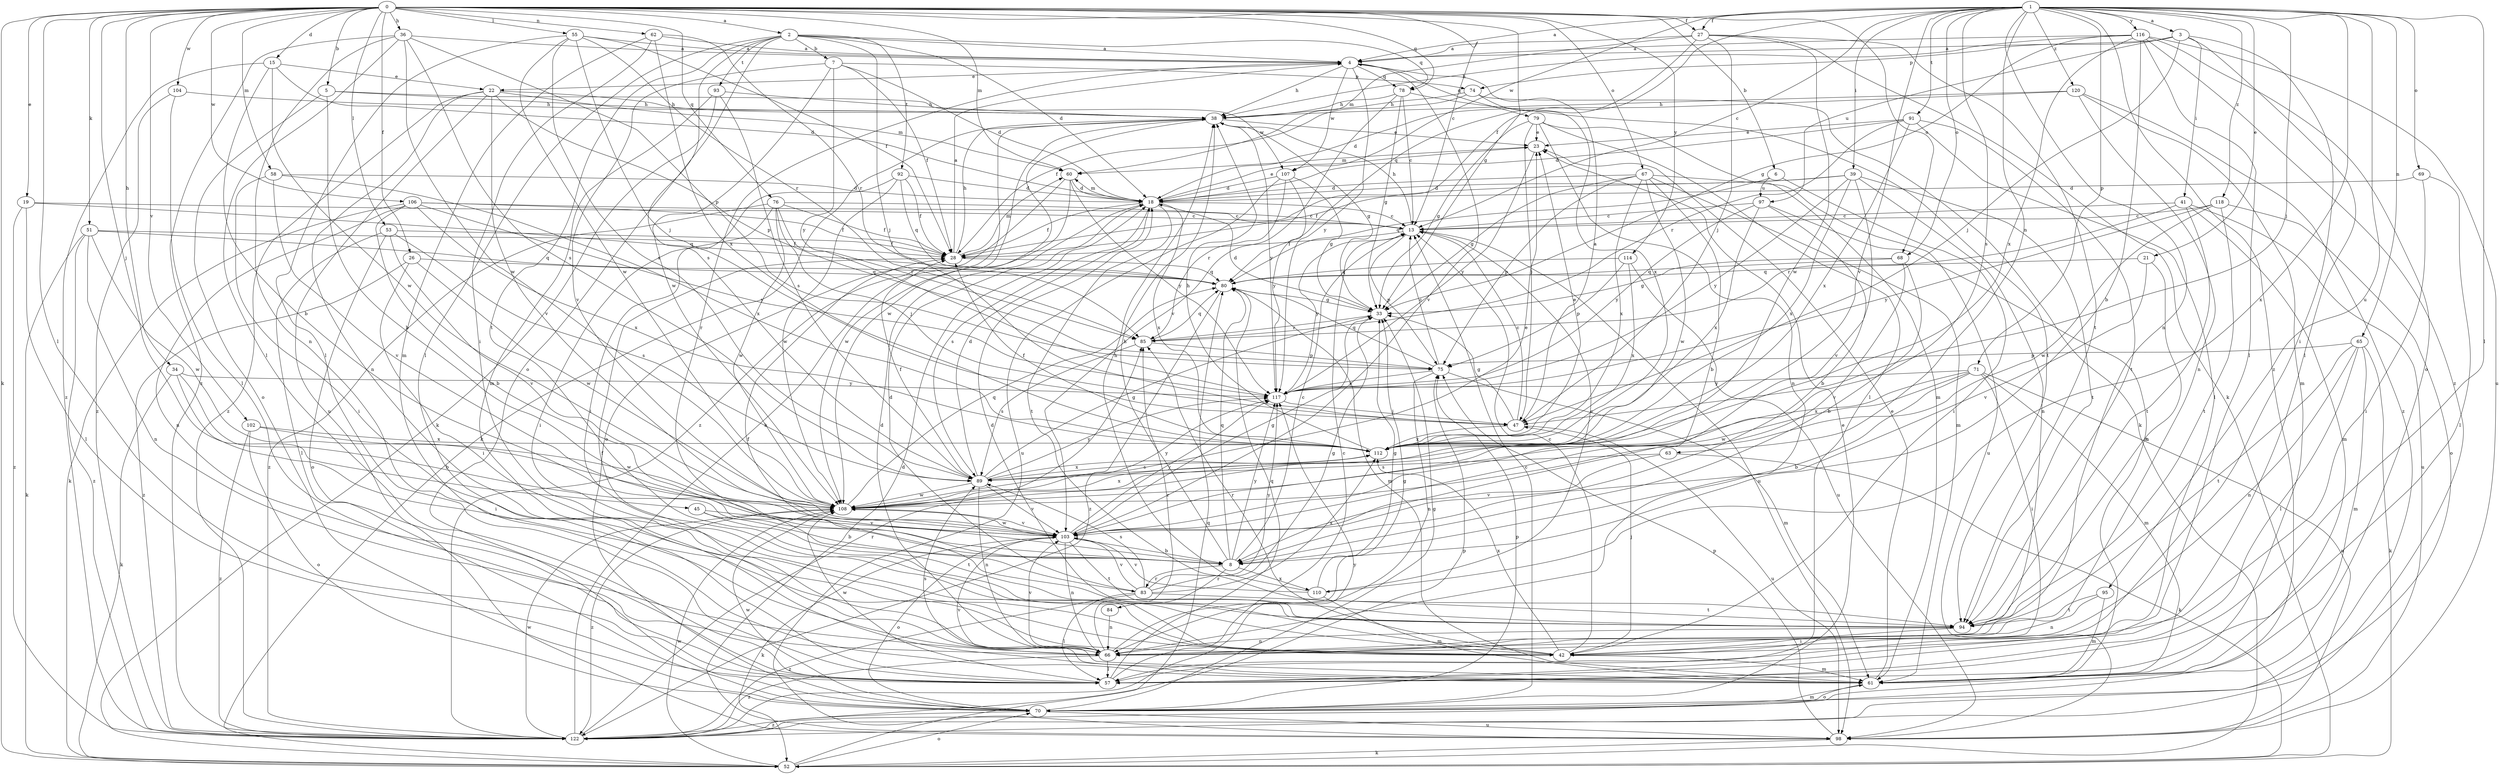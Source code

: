 strict digraph  {
0;
1;
2;
3;
4;
5;
6;
7;
8;
13;
15;
18;
19;
21;
22;
23;
26;
27;
28;
33;
34;
36;
38;
39;
41;
42;
45;
47;
51;
52;
53;
55;
57;
58;
60;
61;
62;
63;
65;
66;
67;
68;
69;
70;
71;
74;
75;
76;
78;
79;
80;
83;
84;
85;
89;
91;
92;
93;
94;
95;
97;
98;
102;
103;
104;
106;
107;
108;
110;
112;
114;
116;
117;
118;
120;
122;
0 -> 2  [label=a];
0 -> 5  [label=b];
0 -> 6  [label=b];
0 -> 13  [label=c];
0 -> 15  [label=d];
0 -> 19  [label=e];
0 -> 26  [label=f];
0 -> 27  [label=f];
0 -> 33  [label=g];
0 -> 34  [label=h];
0 -> 36  [label=h];
0 -> 45  [label=j];
0 -> 51  [label=k];
0 -> 52  [label=k];
0 -> 53  [label=l];
0 -> 55  [label=l];
0 -> 57  [label=l];
0 -> 58  [label=m];
0 -> 60  [label=m];
0 -> 62  [label=n];
0 -> 67  [label=o];
0 -> 68  [label=o];
0 -> 76  [label=q];
0 -> 78  [label=q];
0 -> 102  [label=v];
0 -> 104  [label=w];
0 -> 106  [label=w];
0 -> 114  [label=y];
1 -> 3  [label=a];
1 -> 4  [label=a];
1 -> 13  [label=c];
1 -> 21  [label=e];
1 -> 27  [label=f];
1 -> 28  [label=f];
1 -> 39  [label=i];
1 -> 47  [label=j];
1 -> 57  [label=l];
1 -> 63  [label=n];
1 -> 65  [label=n];
1 -> 66  [label=n];
1 -> 68  [label=o];
1 -> 69  [label=o];
1 -> 71  [label=p];
1 -> 89  [label=s];
1 -> 91  [label=t];
1 -> 95  [label=u];
1 -> 103  [label=v];
1 -> 107  [label=w];
1 -> 110  [label=x];
1 -> 116  [label=y];
1 -> 118  [label=z];
1 -> 120  [label=z];
1 -> 122  [label=z];
2 -> 4  [label=a];
2 -> 7  [label=b];
2 -> 18  [label=d];
2 -> 47  [label=j];
2 -> 57  [label=l];
2 -> 70  [label=o];
2 -> 78  [label=q];
2 -> 89  [label=s];
2 -> 92  [label=t];
2 -> 93  [label=t];
2 -> 94  [label=t];
3 -> 4  [label=a];
3 -> 41  [label=i];
3 -> 42  [label=i];
3 -> 47  [label=j];
3 -> 57  [label=l];
3 -> 74  [label=p];
3 -> 97  [label=u];
4 -> 22  [label=e];
4 -> 38  [label=h];
4 -> 78  [label=q];
4 -> 79  [label=q];
4 -> 83  [label=r];
4 -> 103  [label=v];
4 -> 107  [label=w];
4 -> 117  [label=y];
5 -> 8  [label=b];
5 -> 38  [label=h];
5 -> 70  [label=o];
5 -> 107  [label=w];
6 -> 42  [label=i];
6 -> 80  [label=q];
6 -> 97  [label=u];
7 -> 18  [label=d];
7 -> 28  [label=f];
7 -> 74  [label=p];
7 -> 103  [label=v];
7 -> 108  [label=w];
7 -> 117  [label=y];
8 -> 13  [label=c];
8 -> 38  [label=h];
8 -> 80  [label=q];
8 -> 83  [label=r];
8 -> 84  [label=r];
8 -> 110  [label=x];
8 -> 117  [label=y];
13 -> 28  [label=f];
13 -> 38  [label=h];
13 -> 75  [label=p];
13 -> 98  [label=u];
13 -> 117  [label=y];
15 -> 8  [label=b];
15 -> 18  [label=d];
15 -> 22  [label=e];
15 -> 108  [label=w];
15 -> 122  [label=z];
18 -> 13  [label=c];
18 -> 23  [label=e];
18 -> 28  [label=f];
18 -> 60  [label=m];
18 -> 89  [label=s];
18 -> 94  [label=t];
18 -> 112  [label=x];
19 -> 13  [label=c];
19 -> 57  [label=l];
19 -> 80  [label=q];
19 -> 122  [label=z];
21 -> 80  [label=q];
21 -> 94  [label=t];
21 -> 103  [label=v];
22 -> 38  [label=h];
22 -> 60  [label=m];
22 -> 66  [label=n];
22 -> 75  [label=p];
22 -> 98  [label=u];
22 -> 103  [label=v];
22 -> 122  [label=z];
23 -> 60  [label=m];
23 -> 117  [label=y];
26 -> 42  [label=i];
26 -> 80  [label=q];
26 -> 108  [label=w];
26 -> 122  [label=z];
27 -> 4  [label=a];
27 -> 47  [label=j];
27 -> 52  [label=k];
27 -> 60  [label=m];
27 -> 80  [label=q];
27 -> 94  [label=t];
27 -> 108  [label=w];
28 -> 4  [label=a];
28 -> 38  [label=h];
28 -> 60  [label=m];
28 -> 80  [label=q];
33 -> 18  [label=d];
33 -> 85  [label=r];
34 -> 8  [label=b];
34 -> 42  [label=i];
34 -> 52  [label=k];
34 -> 117  [label=y];
36 -> 4  [label=a];
36 -> 57  [label=l];
36 -> 66  [label=n];
36 -> 75  [label=p];
36 -> 89  [label=s];
36 -> 108  [label=w];
36 -> 122  [label=z];
38 -> 23  [label=e];
38 -> 33  [label=g];
38 -> 52  [label=k];
38 -> 108  [label=w];
38 -> 117  [label=y];
38 -> 122  [label=z];
39 -> 18  [label=d];
39 -> 28  [label=f];
39 -> 66  [label=n];
39 -> 94  [label=t];
39 -> 103  [label=v];
39 -> 112  [label=x];
39 -> 117  [label=y];
41 -> 13  [label=c];
41 -> 61  [label=m];
41 -> 85  [label=r];
41 -> 94  [label=t];
41 -> 98  [label=u];
42 -> 13  [label=c];
42 -> 18  [label=d];
42 -> 47  [label=j];
42 -> 61  [label=m];
42 -> 85  [label=r];
42 -> 112  [label=x];
45 -> 8  [label=b];
45 -> 94  [label=t];
45 -> 103  [label=v];
47 -> 4  [label=a];
47 -> 13  [label=c];
47 -> 33  [label=g];
47 -> 98  [label=u];
47 -> 112  [label=x];
51 -> 28  [label=f];
51 -> 52  [label=k];
51 -> 66  [label=n];
51 -> 80  [label=q];
51 -> 108  [label=w];
51 -> 122  [label=z];
52 -> 70  [label=o];
52 -> 80  [label=q];
52 -> 108  [label=w];
53 -> 28  [label=f];
53 -> 57  [label=l];
53 -> 70  [label=o];
53 -> 89  [label=s];
53 -> 103  [label=v];
55 -> 4  [label=a];
55 -> 28  [label=f];
55 -> 47  [label=j];
55 -> 57  [label=l];
55 -> 85  [label=r];
55 -> 89  [label=s];
55 -> 108  [label=w];
57 -> 13  [label=c];
57 -> 80  [label=q];
57 -> 108  [label=w];
58 -> 18  [label=d];
58 -> 42  [label=i];
58 -> 103  [label=v];
58 -> 112  [label=x];
60 -> 18  [label=d];
60 -> 70  [label=o];
60 -> 108  [label=w];
60 -> 117  [label=y];
61 -> 23  [label=e];
61 -> 70  [label=o];
61 -> 89  [label=s];
61 -> 103  [label=v];
62 -> 4  [label=a];
62 -> 42  [label=i];
62 -> 61  [label=m];
62 -> 85  [label=r];
62 -> 112  [label=x];
63 -> 52  [label=k];
63 -> 89  [label=s];
63 -> 103  [label=v];
65 -> 52  [label=k];
65 -> 57  [label=l];
65 -> 61  [label=m];
65 -> 66  [label=n];
65 -> 75  [label=p];
65 -> 94  [label=t];
66 -> 18  [label=d];
66 -> 28  [label=f];
66 -> 33  [label=g];
66 -> 57  [label=l];
66 -> 85  [label=r];
66 -> 103  [label=v];
66 -> 122  [label=z];
67 -> 8  [label=b];
67 -> 18  [label=d];
67 -> 33  [label=g];
67 -> 61  [label=m];
67 -> 75  [label=p];
67 -> 98  [label=u];
67 -> 108  [label=w];
67 -> 112  [label=x];
68 -> 8  [label=b];
68 -> 33  [label=g];
68 -> 80  [label=q];
68 -> 103  [label=v];
69 -> 18  [label=d];
69 -> 42  [label=i];
69 -> 57  [label=l];
70 -> 13  [label=c];
70 -> 23  [label=e];
70 -> 33  [label=g];
70 -> 61  [label=m];
70 -> 75  [label=p];
70 -> 98  [label=u];
70 -> 108  [label=w];
70 -> 122  [label=z];
71 -> 8  [label=b];
71 -> 42  [label=i];
71 -> 61  [label=m];
71 -> 98  [label=u];
71 -> 108  [label=w];
71 -> 112  [label=x];
71 -> 117  [label=y];
74 -> 28  [label=f];
74 -> 38  [label=h];
74 -> 52  [label=k];
74 -> 112  [label=x];
75 -> 13  [label=c];
75 -> 61  [label=m];
75 -> 66  [label=n];
75 -> 80  [label=q];
75 -> 117  [label=y];
76 -> 13  [label=c];
76 -> 28  [label=f];
76 -> 42  [label=i];
76 -> 47  [label=j];
76 -> 85  [label=r];
76 -> 108  [label=w];
76 -> 122  [label=z];
78 -> 13  [label=c];
78 -> 33  [label=g];
78 -> 38  [label=h];
78 -> 94  [label=t];
78 -> 103  [label=v];
79 -> 23  [label=e];
79 -> 33  [label=g];
79 -> 47  [label=j];
79 -> 57  [label=l];
79 -> 61  [label=m];
79 -> 66  [label=n];
80 -> 33  [label=g];
80 -> 61  [label=m];
80 -> 122  [label=z];
83 -> 18  [label=d];
83 -> 33  [label=g];
83 -> 57  [label=l];
83 -> 89  [label=s];
83 -> 94  [label=t];
83 -> 103  [label=v];
83 -> 112  [label=x];
83 -> 117  [label=y];
83 -> 122  [label=z];
84 -> 66  [label=n];
85 -> 75  [label=p];
85 -> 80  [label=q];
85 -> 89  [label=s];
89 -> 18  [label=d];
89 -> 28  [label=f];
89 -> 33  [label=g];
89 -> 66  [label=n];
89 -> 103  [label=v];
89 -> 108  [label=w];
89 -> 112  [label=x];
89 -> 117  [label=y];
91 -> 18  [label=d];
91 -> 23  [label=e];
91 -> 57  [label=l];
91 -> 85  [label=r];
91 -> 94  [label=t];
91 -> 112  [label=x];
92 -> 18  [label=d];
92 -> 28  [label=f];
92 -> 42  [label=i];
92 -> 80  [label=q];
92 -> 108  [label=w];
93 -> 38  [label=h];
93 -> 52  [label=k];
93 -> 61  [label=m];
93 -> 89  [label=s];
94 -> 28  [label=f];
94 -> 42  [label=i];
94 -> 66  [label=n];
95 -> 61  [label=m];
95 -> 66  [label=n];
95 -> 94  [label=t];
97 -> 8  [label=b];
97 -> 13  [label=c];
97 -> 61  [label=m];
97 -> 112  [label=x];
97 -> 117  [label=y];
98 -> 18  [label=d];
98 -> 52  [label=k];
98 -> 75  [label=p];
102 -> 70  [label=o];
102 -> 108  [label=w];
102 -> 112  [label=x];
102 -> 122  [label=z];
103 -> 8  [label=b];
103 -> 33  [label=g];
103 -> 52  [label=k];
103 -> 66  [label=n];
103 -> 70  [label=o];
103 -> 94  [label=t];
103 -> 108  [label=w];
103 -> 117  [label=y];
104 -> 38  [label=h];
104 -> 57  [label=l];
104 -> 122  [label=z];
106 -> 8  [label=b];
106 -> 13  [label=c];
106 -> 28  [label=f];
106 -> 52  [label=k];
106 -> 66  [label=n];
106 -> 112  [label=x];
106 -> 117  [label=y];
107 -> 18  [label=d];
107 -> 33  [label=g];
107 -> 85  [label=r];
107 -> 98  [label=u];
107 -> 117  [label=y];
108 -> 23  [label=e];
108 -> 80  [label=q];
108 -> 103  [label=v];
108 -> 112  [label=x];
108 -> 117  [label=y];
108 -> 122  [label=z];
110 -> 13  [label=c];
110 -> 33  [label=g];
110 -> 38  [label=h];
110 -> 61  [label=m];
110 -> 103  [label=v];
112 -> 23  [label=e];
112 -> 28  [label=f];
112 -> 38  [label=h];
112 -> 89  [label=s];
114 -> 75  [label=p];
114 -> 80  [label=q];
114 -> 98  [label=u];
114 -> 112  [label=x];
116 -> 4  [label=a];
116 -> 8  [label=b];
116 -> 33  [label=g];
116 -> 38  [label=h];
116 -> 57  [label=l];
116 -> 70  [label=o];
116 -> 98  [label=u];
116 -> 112  [label=x];
116 -> 122  [label=z];
117 -> 47  [label=j];
118 -> 13  [label=c];
118 -> 70  [label=o];
118 -> 94  [label=t];
118 -> 108  [label=w];
118 -> 117  [label=y];
120 -> 18  [label=d];
120 -> 38  [label=h];
120 -> 61  [label=m];
120 -> 66  [label=n];
120 -> 122  [label=z];
122 -> 38  [label=h];
122 -> 75  [label=p];
122 -> 85  [label=r];
122 -> 108  [label=w];
122 -> 117  [label=y];
}

